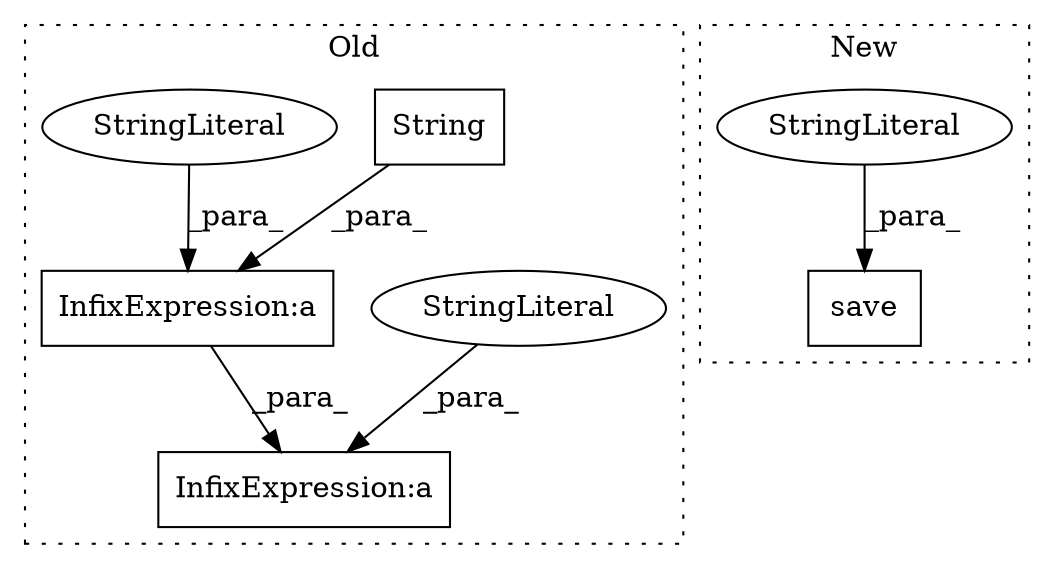 digraph G {
subgraph cluster0 {
1 [label="String" a="32" s="5371,5391" l="7,1" shape="box"];
3 [label="InfixExpression:a" a="27" s="5446" l="3" shape="box"];
4 [label="StringLiteral" a="45" s="5449" l="6" shape="ellipse"];
5 [label="InfixExpression:a" a="27" s="5416" l="3" shape="box"];
6 [label="StringLiteral" a="45" s="5419" l="3" shape="ellipse"];
label = "Old";
style="dotted";
}
subgraph cluster1 {
2 [label="save" a="32" s="6163,6198" l="5,1" shape="box"];
7 [label="StringLiteral" a="45" s="6187" l="11" shape="ellipse"];
label = "New";
style="dotted";
}
1 -> 5 [label="_para_"];
4 -> 3 [label="_para_"];
5 -> 3 [label="_para_"];
6 -> 5 [label="_para_"];
7 -> 2 [label="_para_"];
}